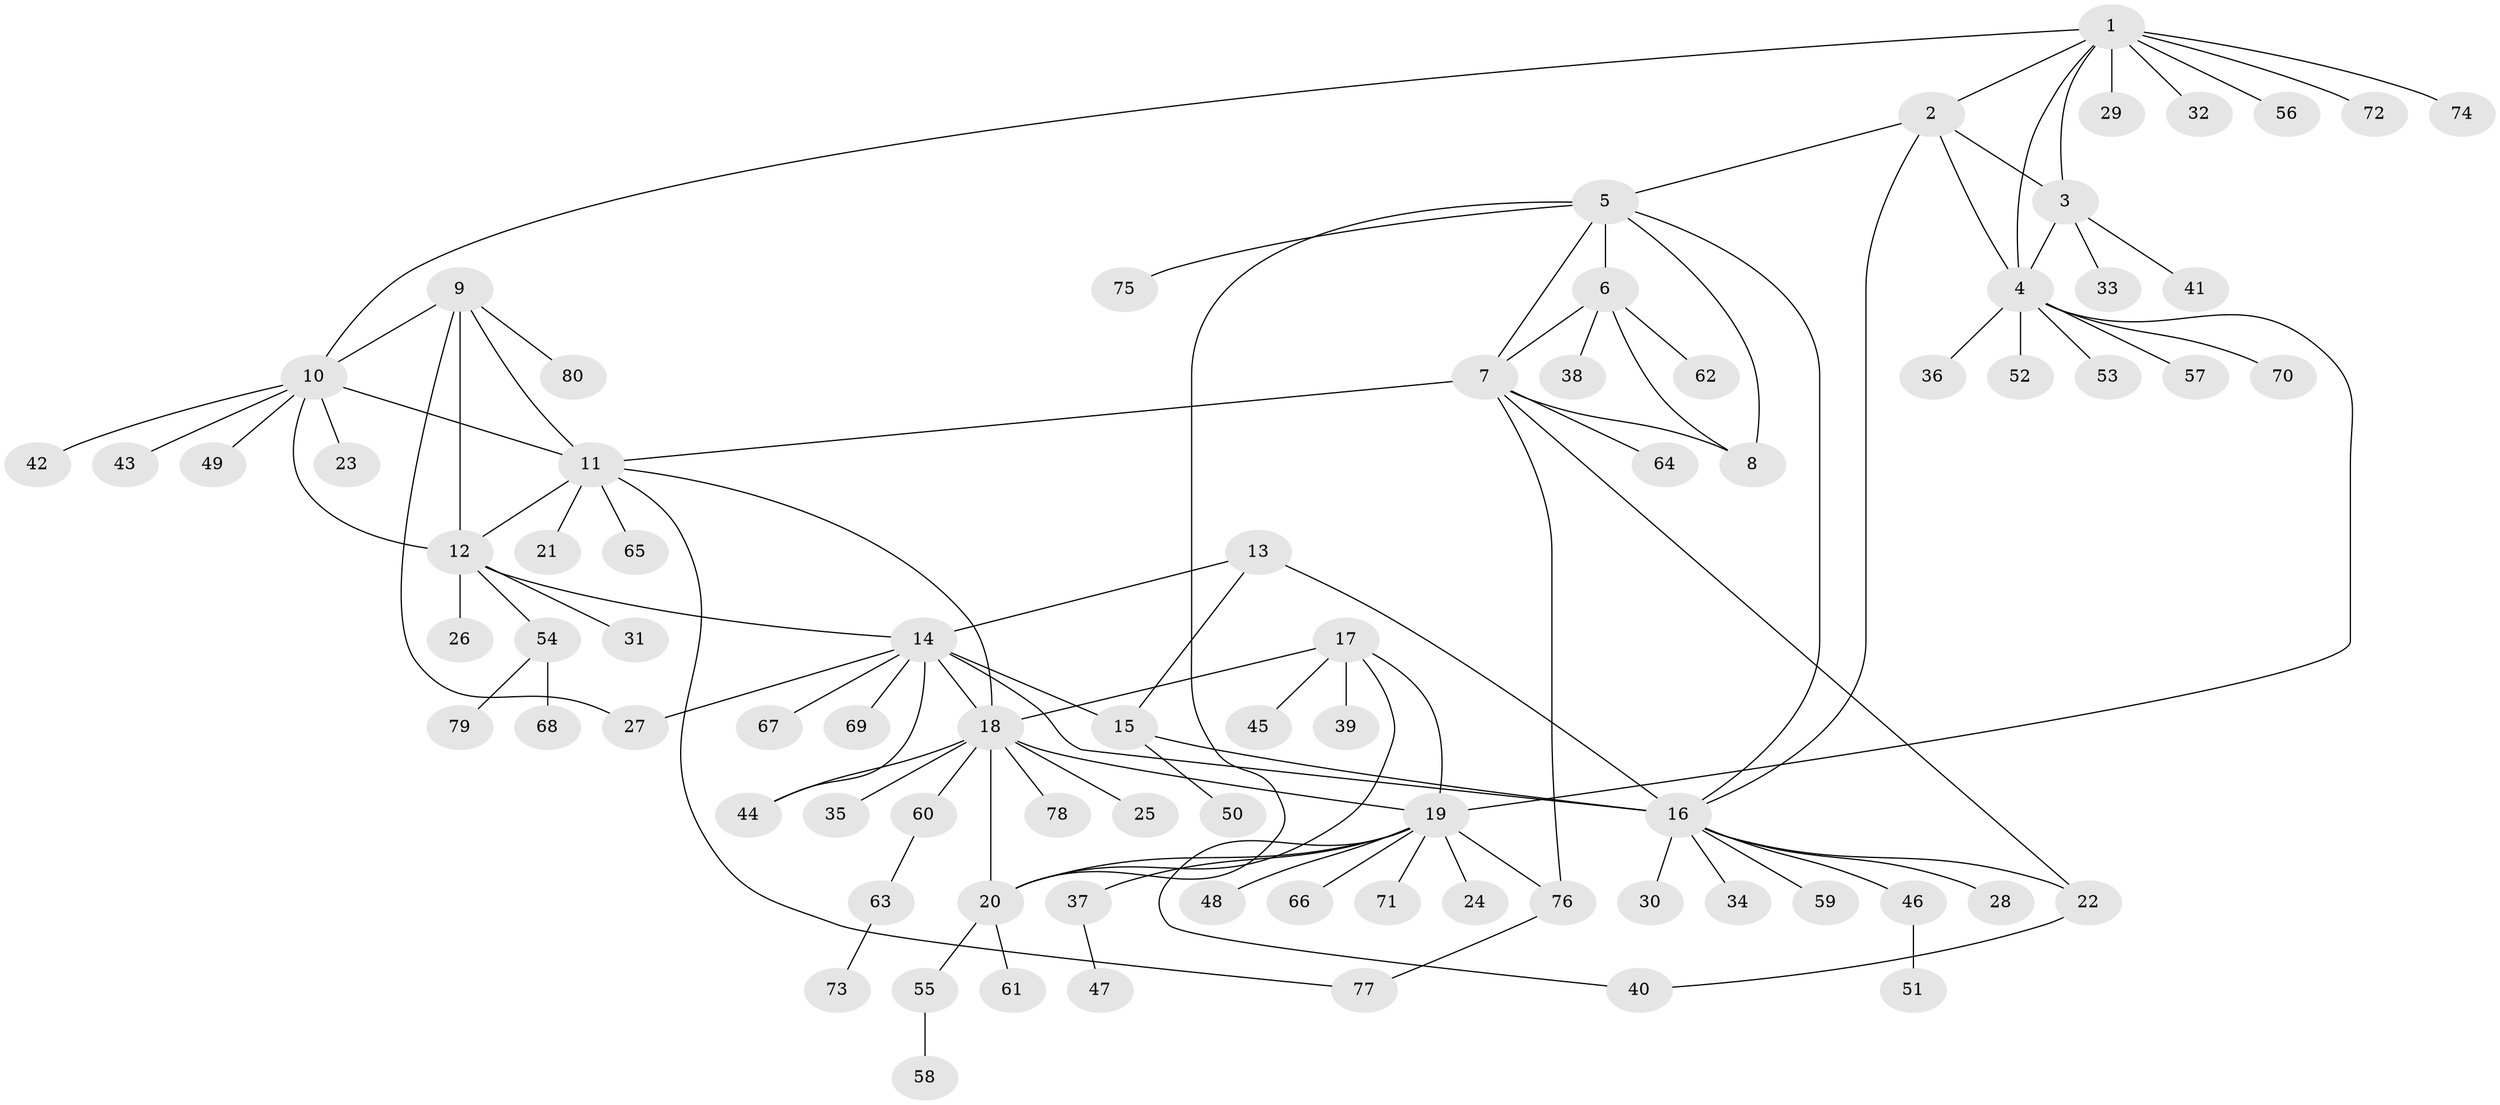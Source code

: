// Generated by graph-tools (version 1.1) at 2025/11/02/27/25 16:11:32]
// undirected, 80 vertices, 106 edges
graph export_dot {
graph [start="1"]
  node [color=gray90,style=filled];
  1;
  2;
  3;
  4;
  5;
  6;
  7;
  8;
  9;
  10;
  11;
  12;
  13;
  14;
  15;
  16;
  17;
  18;
  19;
  20;
  21;
  22;
  23;
  24;
  25;
  26;
  27;
  28;
  29;
  30;
  31;
  32;
  33;
  34;
  35;
  36;
  37;
  38;
  39;
  40;
  41;
  42;
  43;
  44;
  45;
  46;
  47;
  48;
  49;
  50;
  51;
  52;
  53;
  54;
  55;
  56;
  57;
  58;
  59;
  60;
  61;
  62;
  63;
  64;
  65;
  66;
  67;
  68;
  69;
  70;
  71;
  72;
  73;
  74;
  75;
  76;
  77;
  78;
  79;
  80;
  1 -- 2;
  1 -- 3;
  1 -- 4;
  1 -- 10;
  1 -- 29;
  1 -- 32;
  1 -- 56;
  1 -- 72;
  1 -- 74;
  2 -- 3;
  2 -- 4;
  2 -- 5;
  2 -- 16;
  3 -- 4;
  3 -- 33;
  3 -- 41;
  4 -- 19;
  4 -- 36;
  4 -- 52;
  4 -- 53;
  4 -- 57;
  4 -- 70;
  5 -- 6;
  5 -- 7;
  5 -- 8;
  5 -- 16;
  5 -- 20;
  5 -- 75;
  6 -- 7;
  6 -- 8;
  6 -- 38;
  6 -- 62;
  7 -- 8;
  7 -- 11;
  7 -- 22;
  7 -- 64;
  7 -- 76;
  9 -- 10;
  9 -- 11;
  9 -- 12;
  9 -- 27;
  9 -- 80;
  10 -- 11;
  10 -- 12;
  10 -- 23;
  10 -- 42;
  10 -- 43;
  10 -- 49;
  11 -- 12;
  11 -- 18;
  11 -- 21;
  11 -- 65;
  11 -- 77;
  12 -- 14;
  12 -- 26;
  12 -- 31;
  12 -- 54;
  13 -- 14;
  13 -- 15;
  13 -- 16;
  14 -- 15;
  14 -- 16;
  14 -- 18;
  14 -- 27;
  14 -- 44;
  14 -- 67;
  14 -- 69;
  15 -- 16;
  15 -- 50;
  16 -- 22;
  16 -- 28;
  16 -- 30;
  16 -- 34;
  16 -- 46;
  16 -- 59;
  17 -- 18;
  17 -- 19;
  17 -- 20;
  17 -- 39;
  17 -- 45;
  18 -- 19;
  18 -- 20;
  18 -- 25;
  18 -- 35;
  18 -- 44;
  18 -- 60;
  18 -- 78;
  19 -- 20;
  19 -- 24;
  19 -- 37;
  19 -- 40;
  19 -- 48;
  19 -- 66;
  19 -- 71;
  19 -- 76;
  20 -- 55;
  20 -- 61;
  22 -- 40;
  37 -- 47;
  46 -- 51;
  54 -- 68;
  54 -- 79;
  55 -- 58;
  60 -- 63;
  63 -- 73;
  76 -- 77;
}
